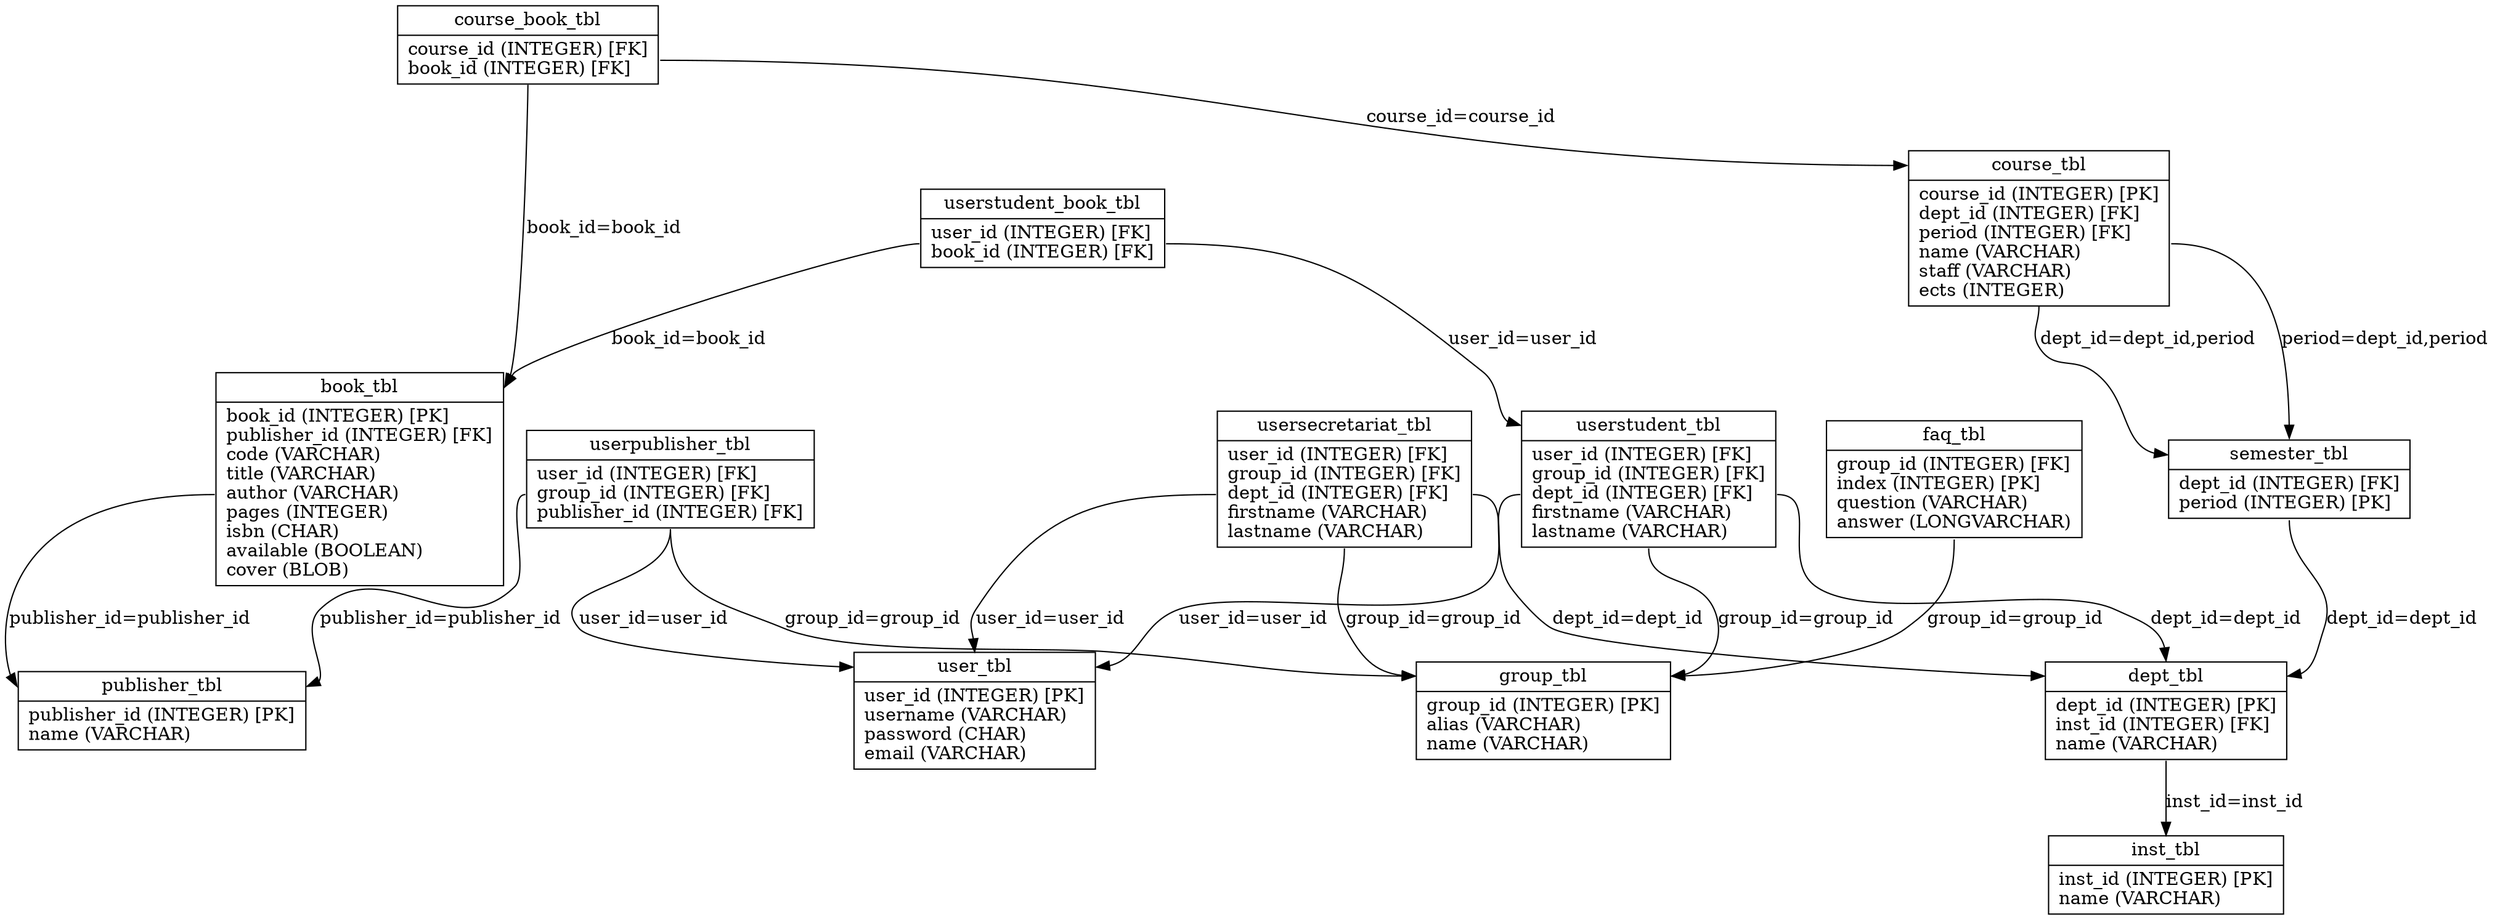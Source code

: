 digraph G {
nodegroup_tbl [label="{<table>group_tbl|<cols>group_id (INTEGER) [PK]\lalias (VARCHAR)\lname (VARCHAR)\l}", shape=record];
nodeuser_tbl [label="{<table>user_tbl|<cols>user_id (INTEGER) [PK]\lusername (VARCHAR)\lpassword (CHAR)\lemail (VARCHAR)\l}", shape=record];
nodeuserstudent_tbl [label="{<table>userstudent_tbl|<cols>user_id (INTEGER) [FK]\lgroup_id (INTEGER) [FK]\ldept_id (INTEGER) [FK]\lfirstname (VARCHAR)\llastname (VARCHAR)\l}", shape=record];
nodeuserpublisher_tbl [label="{<table>userpublisher_tbl|<cols>user_id (INTEGER) [FK]\lgroup_id (INTEGER) [FK]\lpublisher_id (INTEGER) [FK]\l}", shape=record];
nodeusersecretariat_tbl [label="{<table>usersecretariat_tbl|<cols>user_id (INTEGER) [FK]\lgroup_id (INTEGER) [FK]\ldept_id (INTEGER) [FK]\lfirstname (VARCHAR)\llastname (VARCHAR)\l}", shape=record];
nodefaq_tbl [label="{<table>faq_tbl|<cols>group_id (INTEGER) [FK]\lindex (INTEGER) [PK]\lquestion (VARCHAR)\lanswer (LONGVARCHAR)\l}", shape=record];
nodeinst_tbl [label="{<table>inst_tbl|<cols>inst_id (INTEGER) [PK]\lname (VARCHAR)\l}", shape=record];
nodedept_tbl [label="{<table>dept_tbl|<cols>dept_id (INTEGER) [PK]\linst_id (INTEGER) [FK]\lname (VARCHAR)\l}", shape=record];
nodesemester_tbl [label="{<table>semester_tbl|<cols>dept_id (INTEGER) [FK]\lperiod (INTEGER) [PK]\l}", shape=record];
nodecourse_tbl [label="{<table>course_tbl|<cols>course_id (INTEGER) [PK]\ldept_id (INTEGER) [FK]\lperiod (INTEGER) [FK]\lname (VARCHAR)\lstaff (VARCHAR)\lects (INTEGER)\l}", shape=record];
nodepublisher_tbl [label="{<table>publisher_tbl|<cols>publisher_id (INTEGER) [PK]\lname (VARCHAR)\l}", shape=record];
nodebook_tbl [label="{<table>book_tbl|<cols>book_id (INTEGER) [PK]\lpublisher_id (INTEGER) [FK]\lcode (VARCHAR)\ltitle (VARCHAR)\lauthor (VARCHAR)\lpages (INTEGER)\lisbn (CHAR)\lavailable (BOOLEAN)\lcover (BLOB)\l}", shape=record];
nodecourse_book_tbl [label="{<table>course_book_tbl|<cols>course_id (INTEGER) [FK]\lbook_id (INTEGER) [FK]\l}", shape=record];
nodeuserstudent_book_tbl [label="{<table>userstudent_book_tbl|<cols>user_id (INTEGER) [FK]\lbook_id (INTEGER) [FK]\l}", shape=record];

nodeuserstudent_tbl:cols -> nodeuser_tbl:table [label="user_id=user_id "];
nodeuserstudent_tbl:cols -> nodegroup_tbl:table [label="group_id=group_id "];
nodeuserstudent_tbl:cols -> nodedept_tbl:table [label="dept_id=dept_id "];
nodeuserpublisher_tbl:cols -> nodeuser_tbl:table [label="user_id=user_id "];
nodeuserpublisher_tbl:cols -> nodegroup_tbl:table [label="group_id=group_id "];
nodeuserpublisher_tbl:cols -> nodepublisher_tbl:table [label="publisher_id=publisher_id "];
nodeusersecretariat_tbl:cols -> nodeuser_tbl:table [label="user_id=user_id "];
nodeusersecretariat_tbl:cols -> nodegroup_tbl:table [label="group_id=group_id "];
nodeusersecretariat_tbl:cols -> nodedept_tbl:table [label="dept_id=dept_id "];
nodefaq_tbl:cols -> nodegroup_tbl:table [label="group_id=group_id "];
nodedept_tbl:cols -> nodeinst_tbl:table [label="inst_id=inst_id "];
nodesemester_tbl:cols -> nodedept_tbl:table [label="dept_id=dept_id "];
nodecourse_tbl:cols -> nodesemester_tbl:table [label="dept_id=dept_id,period "];
nodecourse_tbl:cols -> nodesemester_tbl:table [label="period=dept_id,period "];
nodebook_tbl:cols -> nodepublisher_tbl:table [label="publisher_id=publisher_id "];
nodecourse_book_tbl:cols -> nodecourse_tbl:table [label="course_id=course_id "];
nodecourse_book_tbl:cols -> nodebook_tbl:table [label="book_id=book_id "];
nodeuserstudent_book_tbl:cols -> nodeuserstudent_tbl:table [label="user_id=user_id "];
nodeuserstudent_book_tbl:cols -> nodebook_tbl:table [label="book_id=book_id "];
}
